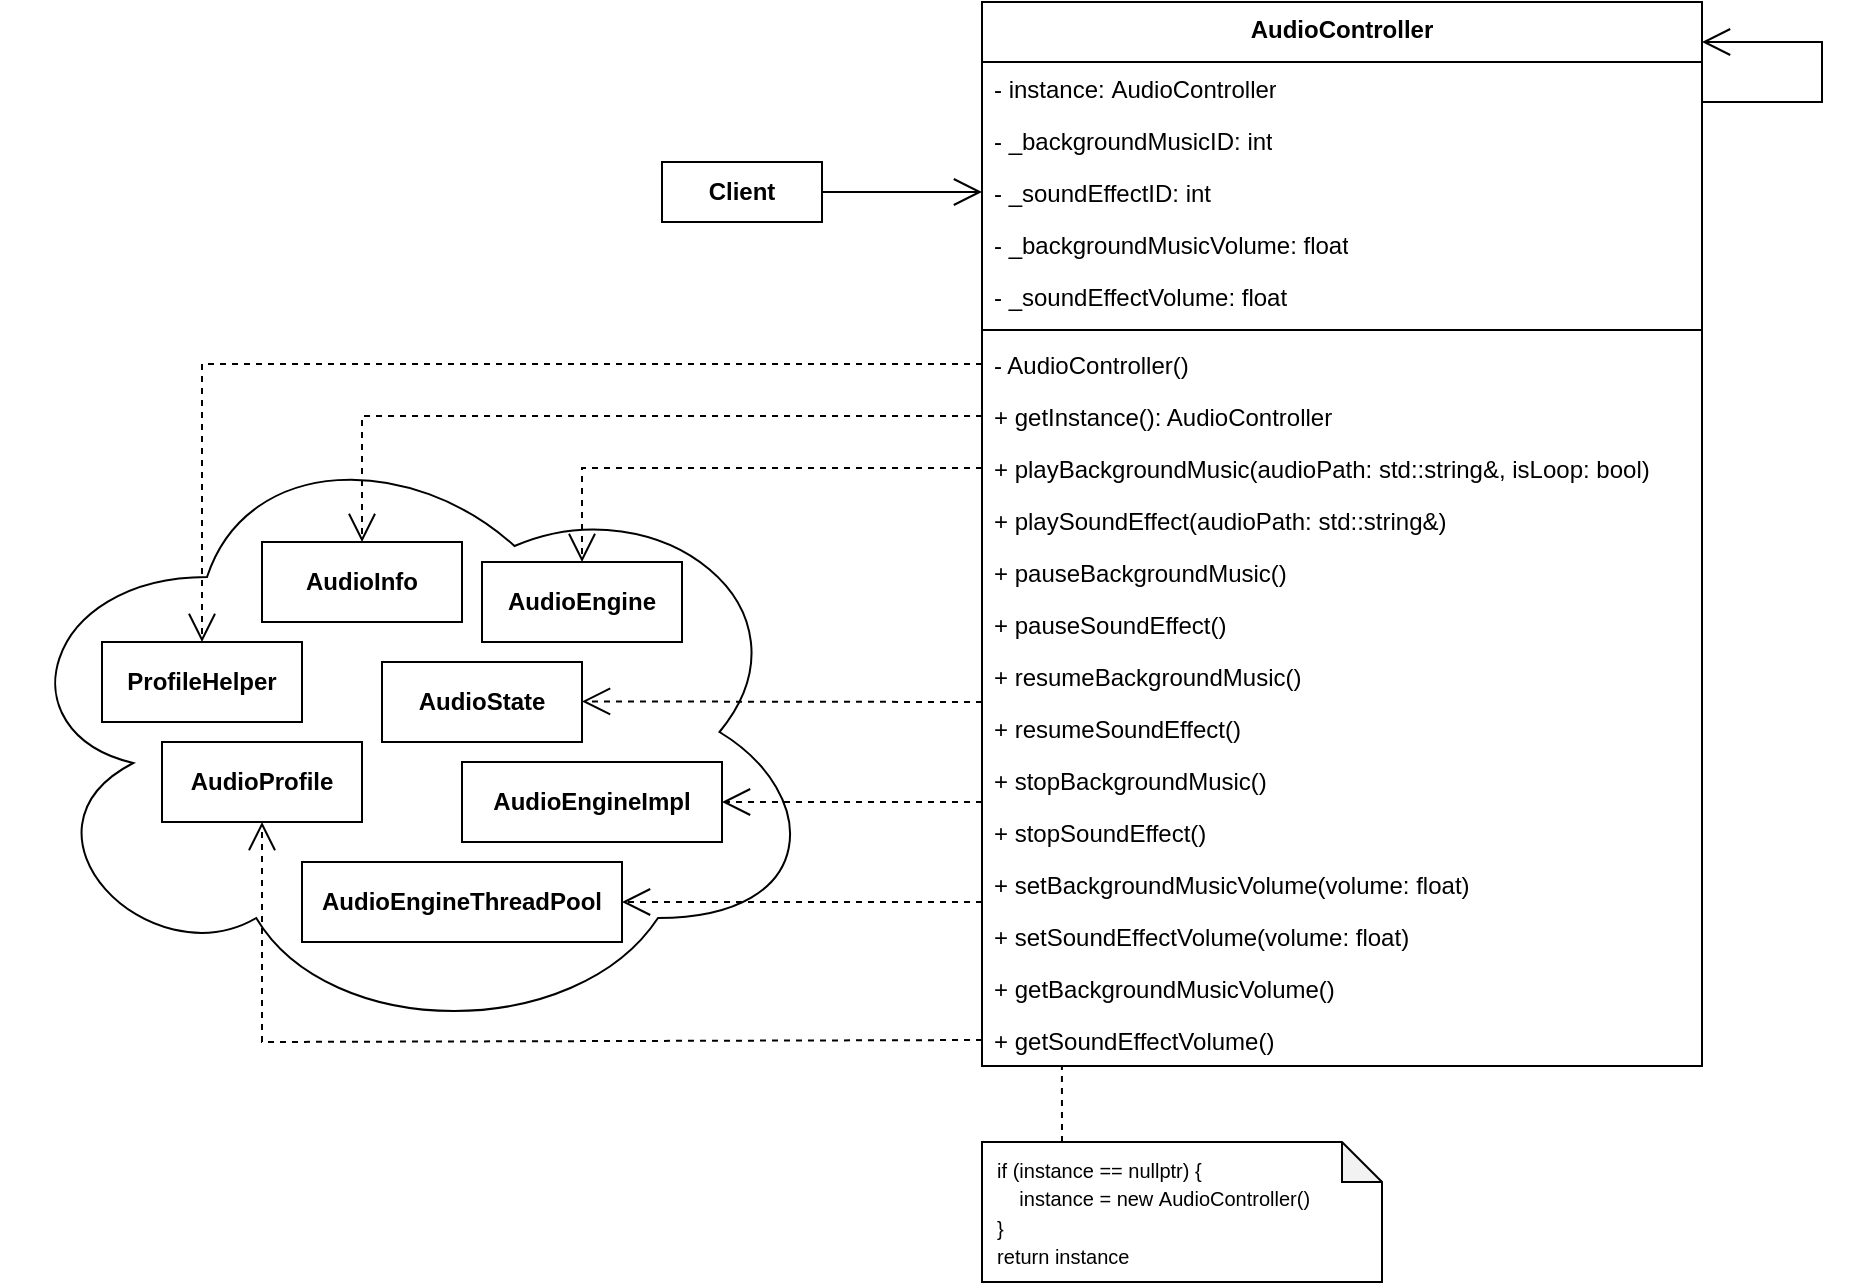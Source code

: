 <mxfile version="22.0.2" type="device">
  <diagram name="第 1 页" id="cpNVjvAHhjdyEXP-8txH">
    <mxGraphModel dx="1338" dy="820" grid="1" gridSize="10" guides="1" tooltips="1" connect="1" arrows="1" fold="1" page="1" pageScale="1" pageWidth="827" pageHeight="1169" math="0" shadow="0">
      <root>
        <mxCell id="0" />
        <mxCell id="1" parent="0" />
        <mxCell id="ZJwoTWYaLprZPKcAIoGW-1" value="&lt;div data-docx-has-block-data=&quot;false&quot; data-lark-html-role=&quot;root&quot; data-page-id=&quot;EZx7dX8LhoRCzwxejRgc2UNfnqe&quot;&gt;&lt;div class=&quot;old-record-id-XWPedLDx6onl6dx4gg0cNXftnxe&quot; style=&quot;&quot;&gt;AudioController&lt;/div&gt;&lt;/div&gt;" style="swimlane;fontStyle=1;align=center;verticalAlign=top;childLayout=stackLayout;horizontal=1;startSize=30;horizontalStack=0;resizeParent=1;resizeParentMax=0;resizeLast=0;collapsible=1;marginBottom=0;whiteSpace=wrap;html=1;" vertex="1" parent="1">
          <mxGeometry x="530" y="40" width="360" height="532" as="geometry" />
        </mxCell>
        <mxCell id="ZJwoTWYaLprZPKcAIoGW-2" value="- instance:&amp;nbsp;AudioController&lt;span class=&quot;lark-record-clipboard&quot; data-lark-record-format=&quot;docx/text&quot; data-lark-record-data=&quot;{&amp;quot;rootId&amp;quot;:&amp;quot;EZx7dX8LhoRCzwxejRgc2UNfnqe&amp;quot;,&amp;quot;text&amp;quot;:{&amp;quot;initialAttributedTexts&amp;quot;:{&amp;quot;text&amp;quot;:{&amp;quot;0&amp;quot;:&amp;quot;AudioController&amp;quot;},&amp;quot;attribs&amp;quot;:{&amp;quot;0&amp;quot;:&amp;quot;*0+f&amp;quot;}},&amp;quot;apool&amp;quot;:{&amp;quot;numToAttrib&amp;quot;:{&amp;quot;0&amp;quot;:[&amp;quot;author&amp;quot;,&amp;quot;7388091254493544451&amp;quot;]},&amp;quot;nextNum&amp;quot;:1}},&amp;quot;type&amp;quot;:&amp;quot;text&amp;quot;,&amp;quot;referenceRecordMap&amp;quot;:{},&amp;quot;extra&amp;quot;:{&amp;quot;channel&amp;quot;:&amp;quot;saas&amp;quot;,&amp;quot;pasteRandomId&amp;quot;:&amp;quot;11b79506-b610-4311-a294-8a61337a466a&amp;quot;,&amp;quot;mention_page_title&amp;quot;:{},&amp;quot;external_mention_url&amp;quot;:{}},&amp;quot;isKeepQuoteContainer&amp;quot;:false,&amp;quot;isFromCode&amp;quot;:true,&amp;quot;selection&amp;quot;:[{&amp;quot;id&amp;quot;:8452,&amp;quot;type&amp;quot;:&amp;quot;text&amp;quot;,&amp;quot;selection&amp;quot;:{&amp;quot;start&amp;quot;:8,&amp;quot;end&amp;quot;:23},&amp;quot;recordId&amp;quot;:&amp;quot;XWPedLDx6onl6dx4gg0cNXftnxe&amp;quot;}],&amp;quot;payloadMap&amp;quot;:{},&amp;quot;isCut&amp;quot;:false}&quot;&gt;&lt;/span&gt;" style="text;strokeColor=none;fillColor=none;align=left;verticalAlign=top;spacingLeft=4;spacingRight=4;overflow=hidden;rotatable=0;points=[[0,0.5],[1,0.5]];portConstraint=eastwest;whiteSpace=wrap;html=1;" vertex="1" parent="ZJwoTWYaLprZPKcAIoGW-1">
          <mxGeometry y="30" width="360" height="26" as="geometry" />
        </mxCell>
        <mxCell id="ZJwoTWYaLprZPKcAIoGW-3" value="-&amp;nbsp;_backgroundMusicID:&amp;nbsp;int&lt;span class=&quot;lark-record-clipboard&quot; data-lark-record-format=&quot;docx/text&quot; data-lark-record-data=&quot;{&amp;quot;rootId&amp;quot;:&amp;quot;EZx7dX8LhoRCzwxejRgc2UNfnqe&amp;quot;,&amp;quot;text&amp;quot;:{&amp;quot;initialAttributedTexts&amp;quot;:{&amp;quot;text&amp;quot;:{&amp;quot;0&amp;quot;:&amp;quot;AudioController&amp;quot;},&amp;quot;attribs&amp;quot;:{&amp;quot;0&amp;quot;:&amp;quot;*0+f&amp;quot;}},&amp;quot;apool&amp;quot;:{&amp;quot;numToAttrib&amp;quot;:{&amp;quot;0&amp;quot;:[&amp;quot;author&amp;quot;,&amp;quot;7388091254493544451&amp;quot;]},&amp;quot;nextNum&amp;quot;:1}},&amp;quot;type&amp;quot;:&amp;quot;text&amp;quot;,&amp;quot;referenceRecordMap&amp;quot;:{},&amp;quot;extra&amp;quot;:{&amp;quot;channel&amp;quot;:&amp;quot;saas&amp;quot;,&amp;quot;pasteRandomId&amp;quot;:&amp;quot;11b79506-b610-4311-a294-8a61337a466a&amp;quot;,&amp;quot;mention_page_title&amp;quot;:{},&amp;quot;external_mention_url&amp;quot;:{}},&amp;quot;isKeepQuoteContainer&amp;quot;:false,&amp;quot;isFromCode&amp;quot;:true,&amp;quot;selection&amp;quot;:[{&amp;quot;id&amp;quot;:8452,&amp;quot;type&amp;quot;:&amp;quot;text&amp;quot;,&amp;quot;selection&amp;quot;:{&amp;quot;start&amp;quot;:8,&amp;quot;end&amp;quot;:23},&amp;quot;recordId&amp;quot;:&amp;quot;XWPedLDx6onl6dx4gg0cNXftnxe&amp;quot;}],&amp;quot;payloadMap&amp;quot;:{},&amp;quot;isCut&amp;quot;:false}&quot;&gt;&lt;/span&gt;" style="text;strokeColor=none;fillColor=none;align=left;verticalAlign=top;spacingLeft=4;spacingRight=4;overflow=hidden;rotatable=0;points=[[0,0.5],[1,0.5]];portConstraint=eastwest;whiteSpace=wrap;html=1;" vertex="1" parent="ZJwoTWYaLprZPKcAIoGW-1">
          <mxGeometry y="56" width="360" height="26" as="geometry" />
        </mxCell>
        <mxCell id="ZJwoTWYaLprZPKcAIoGW-4" value="-&amp;nbsp;_soundEffectID:&amp;nbsp;int&lt;span class=&quot;lark-record-clipboard&quot; data-lark-record-format=&quot;docx/text&quot; data-lark-record-data=&quot;{&amp;quot;rootId&amp;quot;:&amp;quot;EZx7dX8LhoRCzwxejRgc2UNfnqe&amp;quot;,&amp;quot;text&amp;quot;:{&amp;quot;initialAttributedTexts&amp;quot;:{&amp;quot;text&amp;quot;:{&amp;quot;0&amp;quot;:&amp;quot;AudioController&amp;quot;},&amp;quot;attribs&amp;quot;:{&amp;quot;0&amp;quot;:&amp;quot;*0+f&amp;quot;}},&amp;quot;apool&amp;quot;:{&amp;quot;numToAttrib&amp;quot;:{&amp;quot;0&amp;quot;:[&amp;quot;author&amp;quot;,&amp;quot;7388091254493544451&amp;quot;]},&amp;quot;nextNum&amp;quot;:1}},&amp;quot;type&amp;quot;:&amp;quot;text&amp;quot;,&amp;quot;referenceRecordMap&amp;quot;:{},&amp;quot;extra&amp;quot;:{&amp;quot;channel&amp;quot;:&amp;quot;saas&amp;quot;,&amp;quot;pasteRandomId&amp;quot;:&amp;quot;11b79506-b610-4311-a294-8a61337a466a&amp;quot;,&amp;quot;mention_page_title&amp;quot;:{},&amp;quot;external_mention_url&amp;quot;:{}},&amp;quot;isKeepQuoteContainer&amp;quot;:false,&amp;quot;isFromCode&amp;quot;:true,&amp;quot;selection&amp;quot;:[{&amp;quot;id&amp;quot;:8452,&amp;quot;type&amp;quot;:&amp;quot;text&amp;quot;,&amp;quot;selection&amp;quot;:{&amp;quot;start&amp;quot;:8,&amp;quot;end&amp;quot;:23},&amp;quot;recordId&amp;quot;:&amp;quot;XWPedLDx6onl6dx4gg0cNXftnxe&amp;quot;}],&amp;quot;payloadMap&amp;quot;:{},&amp;quot;isCut&amp;quot;:false}&quot;&gt;&lt;/span&gt;" style="text;strokeColor=none;fillColor=none;align=left;verticalAlign=top;spacingLeft=4;spacingRight=4;overflow=hidden;rotatable=0;points=[[0,0.5],[1,0.5]];portConstraint=eastwest;whiteSpace=wrap;html=1;" vertex="1" parent="ZJwoTWYaLprZPKcAIoGW-1">
          <mxGeometry y="82" width="360" height="26" as="geometry" />
        </mxCell>
        <mxCell id="ZJwoTWYaLprZPKcAIoGW-5" value="-&amp;nbsp;_backgroundMusicVolume: float&lt;span class=&quot;lark-record-clipboard&quot; data-lark-record-format=&quot;docx/text&quot; data-lark-record-data=&quot;{&amp;quot;rootId&amp;quot;:&amp;quot;EZx7dX8LhoRCzwxejRgc2UNfnqe&amp;quot;,&amp;quot;text&amp;quot;:{&amp;quot;initialAttributedTexts&amp;quot;:{&amp;quot;text&amp;quot;:{&amp;quot;0&amp;quot;:&amp;quot;AudioController&amp;quot;},&amp;quot;attribs&amp;quot;:{&amp;quot;0&amp;quot;:&amp;quot;*0+f&amp;quot;}},&amp;quot;apool&amp;quot;:{&amp;quot;numToAttrib&amp;quot;:{&amp;quot;0&amp;quot;:[&amp;quot;author&amp;quot;,&amp;quot;7388091254493544451&amp;quot;]},&amp;quot;nextNum&amp;quot;:1}},&amp;quot;type&amp;quot;:&amp;quot;text&amp;quot;,&amp;quot;referenceRecordMap&amp;quot;:{},&amp;quot;extra&amp;quot;:{&amp;quot;channel&amp;quot;:&amp;quot;saas&amp;quot;,&amp;quot;pasteRandomId&amp;quot;:&amp;quot;11b79506-b610-4311-a294-8a61337a466a&amp;quot;,&amp;quot;mention_page_title&amp;quot;:{},&amp;quot;external_mention_url&amp;quot;:{}},&amp;quot;isKeepQuoteContainer&amp;quot;:false,&amp;quot;isFromCode&amp;quot;:true,&amp;quot;selection&amp;quot;:[{&amp;quot;id&amp;quot;:8452,&amp;quot;type&amp;quot;:&amp;quot;text&amp;quot;,&amp;quot;selection&amp;quot;:{&amp;quot;start&amp;quot;:8,&amp;quot;end&amp;quot;:23},&amp;quot;recordId&amp;quot;:&amp;quot;XWPedLDx6onl6dx4gg0cNXftnxe&amp;quot;}],&amp;quot;payloadMap&amp;quot;:{},&amp;quot;isCut&amp;quot;:false}&quot;&gt;&lt;/span&gt;" style="text;strokeColor=none;fillColor=none;align=left;verticalAlign=top;spacingLeft=4;spacingRight=4;overflow=hidden;rotatable=0;points=[[0,0.5],[1,0.5]];portConstraint=eastwest;whiteSpace=wrap;html=1;" vertex="1" parent="ZJwoTWYaLprZPKcAIoGW-1">
          <mxGeometry y="108" width="360" height="26" as="geometry" />
        </mxCell>
        <mxCell id="ZJwoTWYaLprZPKcAIoGW-6" value="-&amp;nbsp;_soundEffectVolume: float&lt;span class=&quot;lark-record-clipboard&quot; data-lark-record-format=&quot;docx/text&quot; data-lark-record-data=&quot;{&amp;quot;rootId&amp;quot;:&amp;quot;EZx7dX8LhoRCzwxejRgc2UNfnqe&amp;quot;,&amp;quot;text&amp;quot;:{&amp;quot;initialAttributedTexts&amp;quot;:{&amp;quot;text&amp;quot;:{&amp;quot;0&amp;quot;:&amp;quot;AudioController&amp;quot;},&amp;quot;attribs&amp;quot;:{&amp;quot;0&amp;quot;:&amp;quot;*0+f&amp;quot;}},&amp;quot;apool&amp;quot;:{&amp;quot;numToAttrib&amp;quot;:{&amp;quot;0&amp;quot;:[&amp;quot;author&amp;quot;,&amp;quot;7388091254493544451&amp;quot;]},&amp;quot;nextNum&amp;quot;:1}},&amp;quot;type&amp;quot;:&amp;quot;text&amp;quot;,&amp;quot;referenceRecordMap&amp;quot;:{},&amp;quot;extra&amp;quot;:{&amp;quot;channel&amp;quot;:&amp;quot;saas&amp;quot;,&amp;quot;pasteRandomId&amp;quot;:&amp;quot;11b79506-b610-4311-a294-8a61337a466a&amp;quot;,&amp;quot;mention_page_title&amp;quot;:{},&amp;quot;external_mention_url&amp;quot;:{}},&amp;quot;isKeepQuoteContainer&amp;quot;:false,&amp;quot;isFromCode&amp;quot;:true,&amp;quot;selection&amp;quot;:[{&amp;quot;id&amp;quot;:8452,&amp;quot;type&amp;quot;:&amp;quot;text&amp;quot;,&amp;quot;selection&amp;quot;:{&amp;quot;start&amp;quot;:8,&amp;quot;end&amp;quot;:23},&amp;quot;recordId&amp;quot;:&amp;quot;XWPedLDx6onl6dx4gg0cNXftnxe&amp;quot;}],&amp;quot;payloadMap&amp;quot;:{},&amp;quot;isCut&amp;quot;:false}&quot;&gt;&lt;/span&gt;" style="text;strokeColor=none;fillColor=none;align=left;verticalAlign=top;spacingLeft=4;spacingRight=4;overflow=hidden;rotatable=0;points=[[0,0.5],[1,0.5]];portConstraint=eastwest;whiteSpace=wrap;html=1;" vertex="1" parent="ZJwoTWYaLprZPKcAIoGW-1">
          <mxGeometry y="134" width="360" height="26" as="geometry" />
        </mxCell>
        <mxCell id="ZJwoTWYaLprZPKcAIoGW-7" value="" style="line;strokeWidth=1;fillColor=none;align=left;verticalAlign=middle;spacingTop=-1;spacingLeft=3;spacingRight=3;rotatable=0;labelPosition=right;points=[];portConstraint=eastwest;strokeColor=inherit;" vertex="1" parent="ZJwoTWYaLprZPKcAIoGW-1">
          <mxGeometry y="160" width="360" height="8" as="geometry" />
        </mxCell>
        <mxCell id="ZJwoTWYaLprZPKcAIoGW-8" value="- AudioController()" style="text;strokeColor=none;fillColor=none;align=left;verticalAlign=top;spacingLeft=4;spacingRight=4;overflow=hidden;rotatable=0;points=[[0,0.5],[1,0.5]];portConstraint=eastwest;whiteSpace=wrap;html=1;" vertex="1" parent="ZJwoTWYaLprZPKcAIoGW-1">
          <mxGeometry y="168" width="360" height="26" as="geometry" />
        </mxCell>
        <mxCell id="ZJwoTWYaLprZPKcAIoGW-9" value="+ getInstance(): AudioController" style="text;strokeColor=none;fillColor=none;align=left;verticalAlign=top;spacingLeft=4;spacingRight=4;overflow=hidden;rotatable=0;points=[[0,0.5],[1,0.5]];portConstraint=eastwest;whiteSpace=wrap;html=1;" vertex="1" parent="ZJwoTWYaLprZPKcAIoGW-1">
          <mxGeometry y="194" width="360" height="26" as="geometry" />
        </mxCell>
        <mxCell id="ZJwoTWYaLprZPKcAIoGW-10" value="+&amp;nbsp;playBackgroundMusic(audioPath:&amp;nbsp;std::string&amp;amp;, isLoop: bool)" style="text;strokeColor=none;fillColor=none;align=left;verticalAlign=top;spacingLeft=4;spacingRight=4;overflow=hidden;rotatable=0;points=[[0,0.5],[1,0.5]];portConstraint=eastwest;whiteSpace=wrap;html=1;" vertex="1" parent="ZJwoTWYaLprZPKcAIoGW-1">
          <mxGeometry y="220" width="360" height="26" as="geometry" />
        </mxCell>
        <mxCell id="ZJwoTWYaLprZPKcAIoGW-11" value="+&amp;nbsp;playSoundEffect(audioPath: std::string&amp;amp;)" style="text;strokeColor=none;fillColor=none;align=left;verticalAlign=top;spacingLeft=4;spacingRight=4;overflow=hidden;rotatable=0;points=[[0,0.5],[1,0.5]];portConstraint=eastwest;whiteSpace=wrap;html=1;" vertex="1" parent="ZJwoTWYaLprZPKcAIoGW-1">
          <mxGeometry y="246" width="360" height="26" as="geometry" />
        </mxCell>
        <mxCell id="ZJwoTWYaLprZPKcAIoGW-12" value="+&amp;nbsp;pauseBackgroundMusic()" style="text;strokeColor=none;fillColor=none;align=left;verticalAlign=top;spacingLeft=4;spacingRight=4;overflow=hidden;rotatable=0;points=[[0,0.5],[1,0.5]];portConstraint=eastwest;whiteSpace=wrap;html=1;" vertex="1" parent="ZJwoTWYaLprZPKcAIoGW-1">
          <mxGeometry y="272" width="360" height="26" as="geometry" />
        </mxCell>
        <mxCell id="ZJwoTWYaLprZPKcAIoGW-13" value="+&amp;nbsp;pauseSoundEffect()" style="text;strokeColor=none;fillColor=none;align=left;verticalAlign=top;spacingLeft=4;spacingRight=4;overflow=hidden;rotatable=0;points=[[0,0.5],[1,0.5]];portConstraint=eastwest;whiteSpace=wrap;html=1;" vertex="1" parent="ZJwoTWYaLprZPKcAIoGW-1">
          <mxGeometry y="298" width="360" height="26" as="geometry" />
        </mxCell>
        <mxCell id="ZJwoTWYaLprZPKcAIoGW-14" value="+&amp;nbsp;resumeBackgroundMusic()" style="text;strokeColor=none;fillColor=none;align=left;verticalAlign=top;spacingLeft=4;spacingRight=4;overflow=hidden;rotatable=0;points=[[0,0.5],[1,0.5]];portConstraint=eastwest;whiteSpace=wrap;html=1;" vertex="1" parent="ZJwoTWYaLprZPKcAIoGW-1">
          <mxGeometry y="324" width="360" height="26" as="geometry" />
        </mxCell>
        <mxCell id="ZJwoTWYaLprZPKcAIoGW-15" value="+&amp;nbsp;resumeSoundEffect()" style="text;strokeColor=none;fillColor=none;align=left;verticalAlign=top;spacingLeft=4;spacingRight=4;overflow=hidden;rotatable=0;points=[[0,0.5],[1,0.5]];portConstraint=eastwest;whiteSpace=wrap;html=1;" vertex="1" parent="ZJwoTWYaLprZPKcAIoGW-1">
          <mxGeometry y="350" width="360" height="26" as="geometry" />
        </mxCell>
        <mxCell id="ZJwoTWYaLprZPKcAIoGW-16" value="+&amp;nbsp;stopBackgroundMusic()" style="text;strokeColor=none;fillColor=none;align=left;verticalAlign=top;spacingLeft=4;spacingRight=4;overflow=hidden;rotatable=0;points=[[0,0.5],[1,0.5]];portConstraint=eastwest;whiteSpace=wrap;html=1;" vertex="1" parent="ZJwoTWYaLprZPKcAIoGW-1">
          <mxGeometry y="376" width="360" height="26" as="geometry" />
        </mxCell>
        <mxCell id="ZJwoTWYaLprZPKcAIoGW-17" value="+&amp;nbsp;stopSoundEffect()" style="text;strokeColor=none;fillColor=none;align=left;verticalAlign=top;spacingLeft=4;spacingRight=4;overflow=hidden;rotatable=0;points=[[0,0.5],[1,0.5]];portConstraint=eastwest;whiteSpace=wrap;html=1;" vertex="1" parent="ZJwoTWYaLprZPKcAIoGW-1">
          <mxGeometry y="402" width="360" height="26" as="geometry" />
        </mxCell>
        <mxCell id="ZJwoTWYaLprZPKcAIoGW-18" value="+&amp;nbsp;setBackgroundMusicVolume(volume: float)" style="text;strokeColor=none;fillColor=none;align=left;verticalAlign=top;spacingLeft=4;spacingRight=4;overflow=hidden;rotatable=0;points=[[0,0.5],[1,0.5]];portConstraint=eastwest;whiteSpace=wrap;html=1;" vertex="1" parent="ZJwoTWYaLprZPKcAIoGW-1">
          <mxGeometry y="428" width="360" height="26" as="geometry" />
        </mxCell>
        <mxCell id="ZJwoTWYaLprZPKcAIoGW-19" value="+&amp;nbsp;setSoundEffectVolume(volume: float)" style="text;strokeColor=none;fillColor=none;align=left;verticalAlign=top;spacingLeft=4;spacingRight=4;overflow=hidden;rotatable=0;points=[[0,0.5],[1,0.5]];portConstraint=eastwest;whiteSpace=wrap;html=1;" vertex="1" parent="ZJwoTWYaLprZPKcAIoGW-1">
          <mxGeometry y="454" width="360" height="26" as="geometry" />
        </mxCell>
        <mxCell id="ZJwoTWYaLprZPKcAIoGW-20" value="+&amp;nbsp;getBackgroundMusicVolume()" style="text;strokeColor=none;fillColor=none;align=left;verticalAlign=top;spacingLeft=4;spacingRight=4;overflow=hidden;rotatable=0;points=[[0,0.5],[1,0.5]];portConstraint=eastwest;whiteSpace=wrap;html=1;" vertex="1" parent="ZJwoTWYaLprZPKcAIoGW-1">
          <mxGeometry y="480" width="360" height="26" as="geometry" />
        </mxCell>
        <mxCell id="ZJwoTWYaLprZPKcAIoGW-21" value="+&amp;nbsp;getSoundEffectVolume()" style="text;strokeColor=none;fillColor=none;align=left;verticalAlign=top;spacingLeft=4;spacingRight=4;overflow=hidden;rotatable=0;points=[[0,0.5],[1,0.5]];portConstraint=eastwest;whiteSpace=wrap;html=1;" vertex="1" parent="ZJwoTWYaLprZPKcAIoGW-1">
          <mxGeometry y="506" width="360" height="26" as="geometry" />
        </mxCell>
        <mxCell id="ZJwoTWYaLprZPKcAIoGW-22" value="&lt;b&gt;Client&lt;/b&gt;" style="html=1;whiteSpace=wrap;" vertex="1" parent="1">
          <mxGeometry x="370" y="120" width="80" height="30" as="geometry" />
        </mxCell>
        <mxCell id="ZJwoTWYaLprZPKcAIoGW-23" value="" style="endArrow=open;endFill=1;endSize=12;html=1;rounded=0;exitX=1;exitY=0.5;exitDx=0;exitDy=0;" edge="1" parent="1" source="ZJwoTWYaLprZPKcAIoGW-22">
          <mxGeometry width="160" relative="1" as="geometry">
            <mxPoint x="450" y="200" as="sourcePoint" />
            <mxPoint x="530" y="135" as="targetPoint" />
          </mxGeometry>
        </mxCell>
        <mxCell id="ZJwoTWYaLprZPKcAIoGW-24" value="" style="endArrow=open;endFill=1;endSize=12;html=1;rounded=0;exitX=1;exitY=0.5;exitDx=0;exitDy=0;" edge="1" parent="1">
          <mxGeometry width="160" relative="1" as="geometry">
            <mxPoint x="890" y="90" as="sourcePoint" />
            <mxPoint x="890" y="60" as="targetPoint" />
            <Array as="points">
              <mxPoint x="950" y="90" />
              <mxPoint x="950" y="60" />
            </Array>
          </mxGeometry>
        </mxCell>
        <mxCell id="ZJwoTWYaLprZPKcAIoGW-25" value="" style="endArrow=none;dashed=1;html=1;rounded=0;entryX=0.111;entryY=1.018;entryDx=0;entryDy=0;entryPerimeter=0;" edge="1" parent="1" target="ZJwoTWYaLprZPKcAIoGW-21">
          <mxGeometry width="50" height="50" relative="1" as="geometry">
            <mxPoint x="570" y="610" as="sourcePoint" />
            <mxPoint x="570" y="576.208" as="targetPoint" />
          </mxGeometry>
        </mxCell>
        <mxCell id="ZJwoTWYaLprZPKcAIoGW-26" value="&lt;font style=&quot;font-size: 10px;&quot;&gt;&amp;nbsp; if (instance == nullptr) {&lt;br&gt;&amp;nbsp; &amp;nbsp; &amp;nbsp; instance = new&amp;nbsp;AudioController()&lt;br&gt;&amp;nbsp; }&lt;br&gt;&amp;nbsp; return instance&lt;/font&gt;" style="shape=note;whiteSpace=wrap;html=1;backgroundOutline=1;darkOpacity=0.05;align=left;size=20;" vertex="1" parent="1">
          <mxGeometry x="530" y="610" width="200" height="70" as="geometry" />
        </mxCell>
        <mxCell id="ZJwoTWYaLprZPKcAIoGW-27" value="" style="ellipse;shape=cloud;whiteSpace=wrap;html=1;" vertex="1" parent="1">
          <mxGeometry x="40" y="250" width="410" height="310" as="geometry" />
        </mxCell>
        <mxCell id="ZJwoTWYaLprZPKcAIoGW-28" value="&lt;b&gt;AudioProfile&lt;/b&gt;" style="html=1;whiteSpace=wrap;" vertex="1" parent="1">
          <mxGeometry x="120" y="410" width="100" height="40" as="geometry" />
        </mxCell>
        <mxCell id="ZJwoTWYaLprZPKcAIoGW-29" value="&lt;b&gt;AudioEngineImpl&lt;/b&gt;" style="html=1;whiteSpace=wrap;" vertex="1" parent="1">
          <mxGeometry x="270" y="420" width="130" height="40" as="geometry" />
        </mxCell>
        <mxCell id="ZJwoTWYaLprZPKcAIoGW-30" value="&lt;b&gt;AudioEngine&lt;/b&gt;" style="html=1;whiteSpace=wrap;" vertex="1" parent="1">
          <mxGeometry x="280" y="320" width="100" height="40" as="geometry" />
        </mxCell>
        <mxCell id="ZJwoTWYaLprZPKcAIoGW-31" value="&lt;b&gt;AudioState&lt;/b&gt;" style="html=1;whiteSpace=wrap;" vertex="1" parent="1">
          <mxGeometry x="230" y="370" width="100" height="40" as="geometry" />
        </mxCell>
        <mxCell id="ZJwoTWYaLprZPKcAIoGW-32" value="&lt;b&gt;AudioInfo&lt;/b&gt;" style="html=1;whiteSpace=wrap;" vertex="1" parent="1">
          <mxGeometry x="170" y="310" width="100" height="40" as="geometry" />
        </mxCell>
        <mxCell id="ZJwoTWYaLprZPKcAIoGW-33" value="&lt;b&gt;ProfileHelper&lt;/b&gt;" style="html=1;whiteSpace=wrap;" vertex="1" parent="1">
          <mxGeometry x="90" y="360" width="100" height="40" as="geometry" />
        </mxCell>
        <mxCell id="ZJwoTWYaLprZPKcAIoGW-34" value="&lt;b&gt;AudioEngineThreadPool&lt;/b&gt;" style="html=1;whiteSpace=wrap;" vertex="1" parent="1">
          <mxGeometry x="190" y="470" width="160" height="40" as="geometry" />
        </mxCell>
        <mxCell id="ZJwoTWYaLprZPKcAIoGW-35" value="" style="endArrow=open;endSize=12;dashed=1;html=1;rounded=0;entryX=0.5;entryY=0;entryDx=0;entryDy=0;exitX=0;exitY=0.5;exitDx=0;exitDy=0;" edge="1" parent="1" source="ZJwoTWYaLprZPKcAIoGW-9" target="ZJwoTWYaLprZPKcAIoGW-32">
          <mxGeometry width="160" relative="1" as="geometry">
            <mxPoint x="480" y="310" as="sourcePoint" />
            <mxPoint x="480" y="150" as="targetPoint" />
            <Array as="points">
              <mxPoint x="220" y="247" />
            </Array>
          </mxGeometry>
        </mxCell>
        <mxCell id="ZJwoTWYaLprZPKcAIoGW-36" value="" style="endArrow=open;endSize=12;dashed=1;html=1;rounded=0;entryX=0.5;entryY=0;entryDx=0;entryDy=0;exitX=0;exitY=0.5;exitDx=0;exitDy=0;" edge="1" parent="1" source="ZJwoTWYaLprZPKcAIoGW-8" target="ZJwoTWYaLprZPKcAIoGW-33">
          <mxGeometry width="160" relative="1" as="geometry">
            <mxPoint x="540" y="257" as="sourcePoint" />
            <mxPoint x="230" y="332" as="targetPoint" />
            <Array as="points">
              <mxPoint x="140" y="221" />
            </Array>
          </mxGeometry>
        </mxCell>
        <mxCell id="ZJwoTWYaLprZPKcAIoGW-37" value="" style="endArrow=open;endSize=12;dashed=1;html=1;rounded=0;entryX=0.5;entryY=0;entryDx=0;entryDy=0;exitX=0;exitY=0.5;exitDx=0;exitDy=0;" edge="1" parent="1" source="ZJwoTWYaLprZPKcAIoGW-10" target="ZJwoTWYaLprZPKcAIoGW-30">
          <mxGeometry width="160" relative="1" as="geometry">
            <mxPoint x="540" y="257" as="sourcePoint" />
            <mxPoint x="230" y="332" as="targetPoint" />
            <Array as="points">
              <mxPoint x="330" y="273" />
            </Array>
          </mxGeometry>
        </mxCell>
        <mxCell id="ZJwoTWYaLprZPKcAIoGW-38" value="" style="endArrow=open;endSize=12;dashed=1;html=1;rounded=0;entryX=0.5;entryY=1;entryDx=0;entryDy=0;exitX=0;exitY=0.5;exitDx=0;exitDy=0;" edge="1" parent="1" source="ZJwoTWYaLprZPKcAIoGW-21" target="ZJwoTWYaLprZPKcAIoGW-28">
          <mxGeometry width="160" relative="1" as="geometry">
            <mxPoint x="540" y="283" as="sourcePoint" />
            <mxPoint x="340" y="342" as="targetPoint" />
            <Array as="points">
              <mxPoint x="170" y="560" />
            </Array>
          </mxGeometry>
        </mxCell>
        <mxCell id="ZJwoTWYaLprZPKcAIoGW-39" value="" style="endArrow=open;endSize=12;dashed=1;html=1;rounded=0;entryX=1;entryY=0.5;entryDx=0;entryDy=0;exitX=0;exitY=0.846;exitDx=0;exitDy=0;exitPerimeter=0;" edge="1" parent="1" source="ZJwoTWYaLprZPKcAIoGW-18" target="ZJwoTWYaLprZPKcAIoGW-34">
          <mxGeometry width="160" relative="1" as="geometry">
            <mxPoint x="510" y="490" as="sourcePoint" />
            <mxPoint x="180" y="460" as="targetPoint" />
            <Array as="points" />
          </mxGeometry>
        </mxCell>
        <mxCell id="ZJwoTWYaLprZPKcAIoGW-40" value="" style="endArrow=open;endSize=12;dashed=1;html=1;rounded=0;entryX=1;entryY=0.5;entryDx=0;entryDy=0;exitX=0;exitY=0.923;exitDx=0;exitDy=0;exitPerimeter=0;" edge="1" parent="1" source="ZJwoTWYaLprZPKcAIoGW-16" target="ZJwoTWYaLprZPKcAIoGW-29">
          <mxGeometry width="160" relative="1" as="geometry">
            <mxPoint x="510" y="440" as="sourcePoint" />
            <mxPoint x="460" y="440" as="targetPoint" />
            <Array as="points" />
          </mxGeometry>
        </mxCell>
        <mxCell id="ZJwoTWYaLprZPKcAIoGW-41" value="" style="endArrow=open;endSize=12;dashed=1;html=1;rounded=0;entryX=1;entryY=0.5;entryDx=0;entryDy=0;exitX=0;exitY=0;exitDx=0;exitDy=0;exitPerimeter=0;" edge="1" parent="1" source="ZJwoTWYaLprZPKcAIoGW-15">
          <mxGeometry width="160" relative="1" as="geometry">
            <mxPoint x="520" y="390" as="sourcePoint" />
            <mxPoint x="330" y="389.71" as="targetPoint" />
            <Array as="points" />
          </mxGeometry>
        </mxCell>
      </root>
    </mxGraphModel>
  </diagram>
</mxfile>

